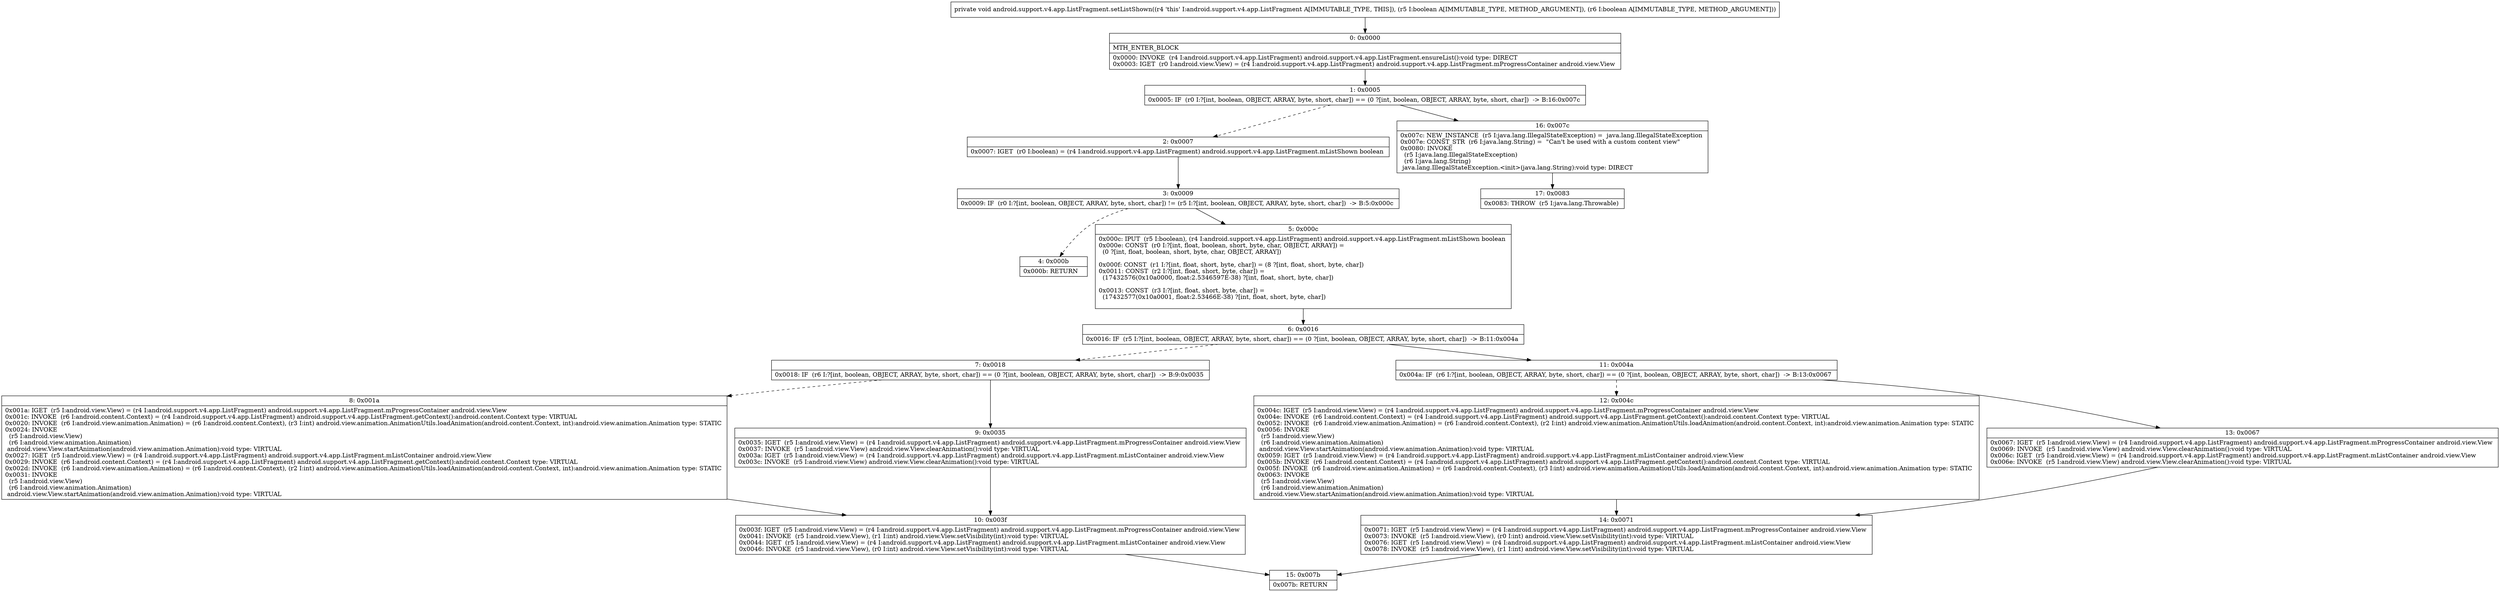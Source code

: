 digraph "CFG forandroid.support.v4.app.ListFragment.setListShown(ZZ)V" {
Node_0 [shape=record,label="{0\:\ 0x0000|MTH_ENTER_BLOCK\l|0x0000: INVOKE  (r4 I:android.support.v4.app.ListFragment) android.support.v4.app.ListFragment.ensureList():void type: DIRECT \l0x0003: IGET  (r0 I:android.view.View) = (r4 I:android.support.v4.app.ListFragment) android.support.v4.app.ListFragment.mProgressContainer android.view.View \l}"];
Node_1 [shape=record,label="{1\:\ 0x0005|0x0005: IF  (r0 I:?[int, boolean, OBJECT, ARRAY, byte, short, char]) == (0 ?[int, boolean, OBJECT, ARRAY, byte, short, char])  \-\> B:16:0x007c \l}"];
Node_2 [shape=record,label="{2\:\ 0x0007|0x0007: IGET  (r0 I:boolean) = (r4 I:android.support.v4.app.ListFragment) android.support.v4.app.ListFragment.mListShown boolean \l}"];
Node_3 [shape=record,label="{3\:\ 0x0009|0x0009: IF  (r0 I:?[int, boolean, OBJECT, ARRAY, byte, short, char]) != (r5 I:?[int, boolean, OBJECT, ARRAY, byte, short, char])  \-\> B:5:0x000c \l}"];
Node_4 [shape=record,label="{4\:\ 0x000b|0x000b: RETURN   \l}"];
Node_5 [shape=record,label="{5\:\ 0x000c|0x000c: IPUT  (r5 I:boolean), (r4 I:android.support.v4.app.ListFragment) android.support.v4.app.ListFragment.mListShown boolean \l0x000e: CONST  (r0 I:?[int, float, boolean, short, byte, char, OBJECT, ARRAY]) = \l  (0 ?[int, float, boolean, short, byte, char, OBJECT, ARRAY])\l \l0x000f: CONST  (r1 I:?[int, float, short, byte, char]) = (8 ?[int, float, short, byte, char]) \l0x0011: CONST  (r2 I:?[int, float, short, byte, char]) = \l  (17432576(0x10a0000, float:2.5346597E\-38) ?[int, float, short, byte, char])\l \l0x0013: CONST  (r3 I:?[int, float, short, byte, char]) = \l  (17432577(0x10a0001, float:2.53466E\-38) ?[int, float, short, byte, char])\l \l}"];
Node_6 [shape=record,label="{6\:\ 0x0016|0x0016: IF  (r5 I:?[int, boolean, OBJECT, ARRAY, byte, short, char]) == (0 ?[int, boolean, OBJECT, ARRAY, byte, short, char])  \-\> B:11:0x004a \l}"];
Node_7 [shape=record,label="{7\:\ 0x0018|0x0018: IF  (r6 I:?[int, boolean, OBJECT, ARRAY, byte, short, char]) == (0 ?[int, boolean, OBJECT, ARRAY, byte, short, char])  \-\> B:9:0x0035 \l}"];
Node_8 [shape=record,label="{8\:\ 0x001a|0x001a: IGET  (r5 I:android.view.View) = (r4 I:android.support.v4.app.ListFragment) android.support.v4.app.ListFragment.mProgressContainer android.view.View \l0x001c: INVOKE  (r6 I:android.content.Context) = (r4 I:android.support.v4.app.ListFragment) android.support.v4.app.ListFragment.getContext():android.content.Context type: VIRTUAL \l0x0020: INVOKE  (r6 I:android.view.animation.Animation) = (r6 I:android.content.Context), (r3 I:int) android.view.animation.AnimationUtils.loadAnimation(android.content.Context, int):android.view.animation.Animation type: STATIC \l0x0024: INVOKE  \l  (r5 I:android.view.View)\l  (r6 I:android.view.animation.Animation)\l android.view.View.startAnimation(android.view.animation.Animation):void type: VIRTUAL \l0x0027: IGET  (r5 I:android.view.View) = (r4 I:android.support.v4.app.ListFragment) android.support.v4.app.ListFragment.mListContainer android.view.View \l0x0029: INVOKE  (r6 I:android.content.Context) = (r4 I:android.support.v4.app.ListFragment) android.support.v4.app.ListFragment.getContext():android.content.Context type: VIRTUAL \l0x002d: INVOKE  (r6 I:android.view.animation.Animation) = (r6 I:android.content.Context), (r2 I:int) android.view.animation.AnimationUtils.loadAnimation(android.content.Context, int):android.view.animation.Animation type: STATIC \l0x0031: INVOKE  \l  (r5 I:android.view.View)\l  (r6 I:android.view.animation.Animation)\l android.view.View.startAnimation(android.view.animation.Animation):void type: VIRTUAL \l}"];
Node_9 [shape=record,label="{9\:\ 0x0035|0x0035: IGET  (r5 I:android.view.View) = (r4 I:android.support.v4.app.ListFragment) android.support.v4.app.ListFragment.mProgressContainer android.view.View \l0x0037: INVOKE  (r5 I:android.view.View) android.view.View.clearAnimation():void type: VIRTUAL \l0x003a: IGET  (r5 I:android.view.View) = (r4 I:android.support.v4.app.ListFragment) android.support.v4.app.ListFragment.mListContainer android.view.View \l0x003c: INVOKE  (r5 I:android.view.View) android.view.View.clearAnimation():void type: VIRTUAL \l}"];
Node_10 [shape=record,label="{10\:\ 0x003f|0x003f: IGET  (r5 I:android.view.View) = (r4 I:android.support.v4.app.ListFragment) android.support.v4.app.ListFragment.mProgressContainer android.view.View \l0x0041: INVOKE  (r5 I:android.view.View), (r1 I:int) android.view.View.setVisibility(int):void type: VIRTUAL \l0x0044: IGET  (r5 I:android.view.View) = (r4 I:android.support.v4.app.ListFragment) android.support.v4.app.ListFragment.mListContainer android.view.View \l0x0046: INVOKE  (r5 I:android.view.View), (r0 I:int) android.view.View.setVisibility(int):void type: VIRTUAL \l}"];
Node_11 [shape=record,label="{11\:\ 0x004a|0x004a: IF  (r6 I:?[int, boolean, OBJECT, ARRAY, byte, short, char]) == (0 ?[int, boolean, OBJECT, ARRAY, byte, short, char])  \-\> B:13:0x0067 \l}"];
Node_12 [shape=record,label="{12\:\ 0x004c|0x004c: IGET  (r5 I:android.view.View) = (r4 I:android.support.v4.app.ListFragment) android.support.v4.app.ListFragment.mProgressContainer android.view.View \l0x004e: INVOKE  (r6 I:android.content.Context) = (r4 I:android.support.v4.app.ListFragment) android.support.v4.app.ListFragment.getContext():android.content.Context type: VIRTUAL \l0x0052: INVOKE  (r6 I:android.view.animation.Animation) = (r6 I:android.content.Context), (r2 I:int) android.view.animation.AnimationUtils.loadAnimation(android.content.Context, int):android.view.animation.Animation type: STATIC \l0x0056: INVOKE  \l  (r5 I:android.view.View)\l  (r6 I:android.view.animation.Animation)\l android.view.View.startAnimation(android.view.animation.Animation):void type: VIRTUAL \l0x0059: IGET  (r5 I:android.view.View) = (r4 I:android.support.v4.app.ListFragment) android.support.v4.app.ListFragment.mListContainer android.view.View \l0x005b: INVOKE  (r6 I:android.content.Context) = (r4 I:android.support.v4.app.ListFragment) android.support.v4.app.ListFragment.getContext():android.content.Context type: VIRTUAL \l0x005f: INVOKE  (r6 I:android.view.animation.Animation) = (r6 I:android.content.Context), (r3 I:int) android.view.animation.AnimationUtils.loadAnimation(android.content.Context, int):android.view.animation.Animation type: STATIC \l0x0063: INVOKE  \l  (r5 I:android.view.View)\l  (r6 I:android.view.animation.Animation)\l android.view.View.startAnimation(android.view.animation.Animation):void type: VIRTUAL \l}"];
Node_13 [shape=record,label="{13\:\ 0x0067|0x0067: IGET  (r5 I:android.view.View) = (r4 I:android.support.v4.app.ListFragment) android.support.v4.app.ListFragment.mProgressContainer android.view.View \l0x0069: INVOKE  (r5 I:android.view.View) android.view.View.clearAnimation():void type: VIRTUAL \l0x006c: IGET  (r5 I:android.view.View) = (r4 I:android.support.v4.app.ListFragment) android.support.v4.app.ListFragment.mListContainer android.view.View \l0x006e: INVOKE  (r5 I:android.view.View) android.view.View.clearAnimation():void type: VIRTUAL \l}"];
Node_14 [shape=record,label="{14\:\ 0x0071|0x0071: IGET  (r5 I:android.view.View) = (r4 I:android.support.v4.app.ListFragment) android.support.v4.app.ListFragment.mProgressContainer android.view.View \l0x0073: INVOKE  (r5 I:android.view.View), (r0 I:int) android.view.View.setVisibility(int):void type: VIRTUAL \l0x0076: IGET  (r5 I:android.view.View) = (r4 I:android.support.v4.app.ListFragment) android.support.v4.app.ListFragment.mListContainer android.view.View \l0x0078: INVOKE  (r5 I:android.view.View), (r1 I:int) android.view.View.setVisibility(int):void type: VIRTUAL \l}"];
Node_15 [shape=record,label="{15\:\ 0x007b|0x007b: RETURN   \l}"];
Node_16 [shape=record,label="{16\:\ 0x007c|0x007c: NEW_INSTANCE  (r5 I:java.lang.IllegalStateException) =  java.lang.IllegalStateException \l0x007e: CONST_STR  (r6 I:java.lang.String) =  \"Can't be used with a custom content view\" \l0x0080: INVOKE  \l  (r5 I:java.lang.IllegalStateException)\l  (r6 I:java.lang.String)\l java.lang.IllegalStateException.\<init\>(java.lang.String):void type: DIRECT \l}"];
Node_17 [shape=record,label="{17\:\ 0x0083|0x0083: THROW  (r5 I:java.lang.Throwable) \l}"];
MethodNode[shape=record,label="{private void android.support.v4.app.ListFragment.setListShown((r4 'this' I:android.support.v4.app.ListFragment A[IMMUTABLE_TYPE, THIS]), (r5 I:boolean A[IMMUTABLE_TYPE, METHOD_ARGUMENT]), (r6 I:boolean A[IMMUTABLE_TYPE, METHOD_ARGUMENT])) }"];
MethodNode -> Node_0;
Node_0 -> Node_1;
Node_1 -> Node_2[style=dashed];
Node_1 -> Node_16;
Node_2 -> Node_3;
Node_3 -> Node_4[style=dashed];
Node_3 -> Node_5;
Node_5 -> Node_6;
Node_6 -> Node_7[style=dashed];
Node_6 -> Node_11;
Node_7 -> Node_8[style=dashed];
Node_7 -> Node_9;
Node_8 -> Node_10;
Node_9 -> Node_10;
Node_10 -> Node_15;
Node_11 -> Node_12[style=dashed];
Node_11 -> Node_13;
Node_12 -> Node_14;
Node_13 -> Node_14;
Node_14 -> Node_15;
Node_16 -> Node_17;
}


